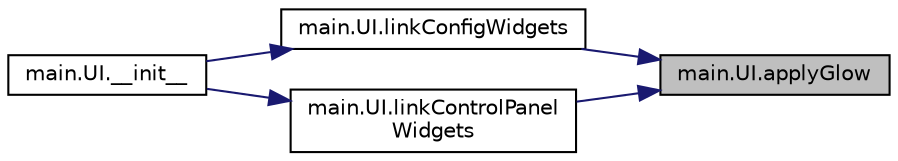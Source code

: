 digraph "main.UI.applyGlow"
{
 // LATEX_PDF_SIZE
  edge [fontname="Helvetica",fontsize="10",labelfontname="Helvetica",labelfontsize="10"];
  node [fontname="Helvetica",fontsize="10",shape=record];
  rankdir="RL";
  Node1 [label="main.UI.applyGlow",height=0.2,width=0.4,color="black", fillcolor="grey75", style="filled", fontcolor="black",tooltip=" "];
  Node1 -> Node2 [dir="back",color="midnightblue",fontsize="10",style="solid",fontname="Helvetica"];
  Node2 [label="main.UI.linkConfigWidgets",height=0.2,width=0.4,color="black", fillcolor="white", style="filled",URL="$classmain_1_1_u_i.html#ab2fbdb605bc71c5e7fc26e79697b3bb1",tooltip=" "];
  Node2 -> Node3 [dir="back",color="midnightblue",fontsize="10",style="solid",fontname="Helvetica"];
  Node3 [label="main.UI.__init__",height=0.2,width=0.4,color="black", fillcolor="white", style="filled",URL="$classmain_1_1_u_i.html#a4da16ef68967e04e0716c62fb0a142ab",tooltip=" "];
  Node1 -> Node4 [dir="back",color="midnightblue",fontsize="10",style="solid",fontname="Helvetica"];
  Node4 [label="main.UI.linkControlPanel\lWidgets",height=0.2,width=0.4,color="black", fillcolor="white", style="filled",URL="$classmain_1_1_u_i.html#a8933f6b028ca8b28e2d7cd6289b8e6fb",tooltip="GUI LINKING FUNCTIONS #####."];
  Node4 -> Node3 [dir="back",color="midnightblue",fontsize="10",style="solid",fontname="Helvetica"];
}
